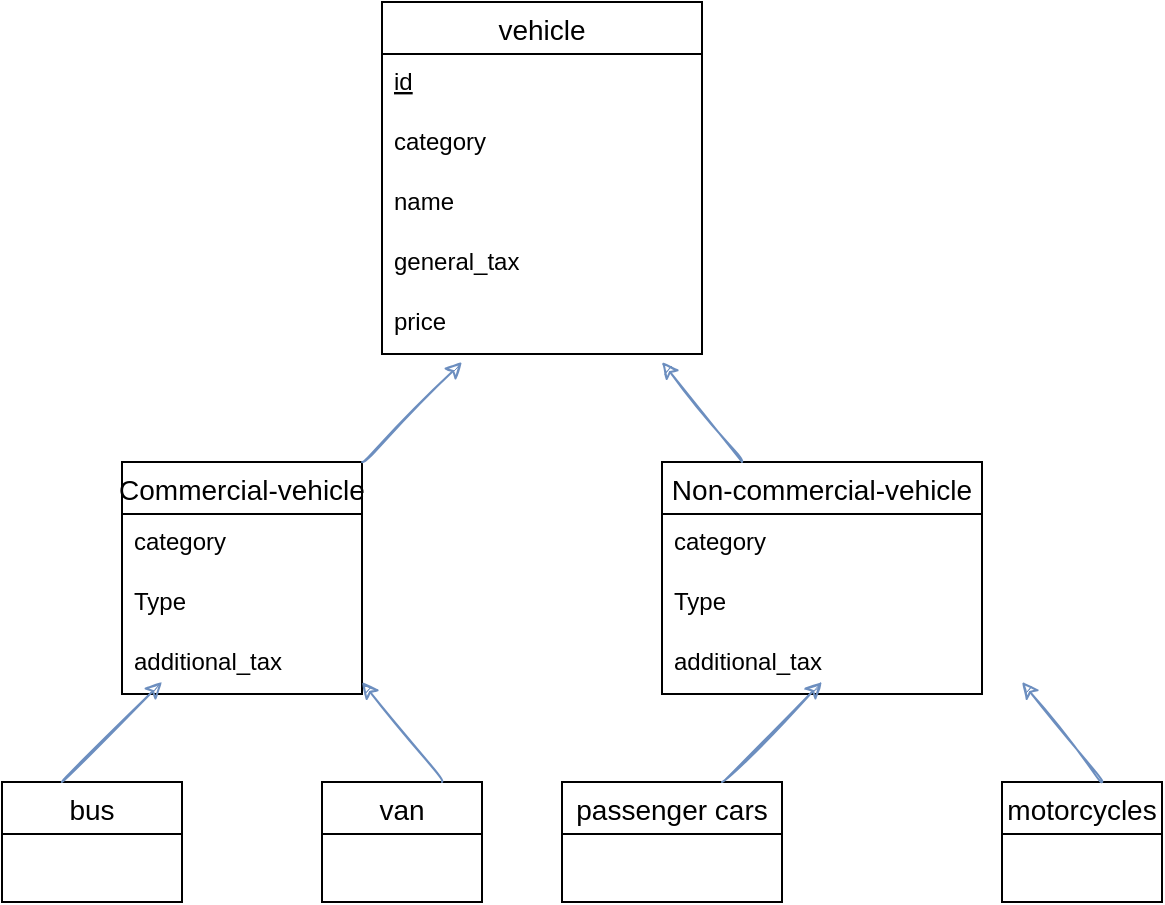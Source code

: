 <mxfile version="16.5.6" type="device"><diagram id="R2lEEEUBdFMjLlhIrx00" name="Page-1"><mxGraphModel dx="838" dy="524" grid="1" gridSize="10" guides="1" tooltips="1" connect="1" arrows="1" fold="1" page="1" pageScale="1" pageWidth="850" pageHeight="1100" math="0" shadow="0" extFonts="Permanent Marker^https://fonts.googleapis.com/css?family=Permanent+Marker"><root><mxCell id="0"/><mxCell id="1" parent="0"/><mxCell id="5L9cRJ78GTQF109aq-XD-1" value="vehicle" style="swimlane;fontStyle=0;childLayout=stackLayout;horizontal=1;startSize=26;horizontalStack=0;resizeParent=1;resizeParentMax=0;resizeLast=0;collapsible=1;marginBottom=0;align=center;fontSize=14;" parent="1" vertex="1"><mxGeometry x="270" y="160" width="160" height="176" as="geometry"/></mxCell><mxCell id="5L9cRJ78GTQF109aq-XD-18" value="id" style="text;strokeColor=none;fillColor=none;spacingLeft=4;spacingRight=4;overflow=hidden;rotatable=0;points=[[0,0.5],[1,0.5]];portConstraint=eastwest;fontSize=12;fontStyle=4" parent="5L9cRJ78GTQF109aq-XD-1" vertex="1"><mxGeometry y="26" width="160" height="30" as="geometry"/></mxCell><mxCell id="5L9cRJ78GTQF109aq-XD-2" value="category" style="text;strokeColor=none;fillColor=none;spacingLeft=4;spacingRight=4;overflow=hidden;rotatable=0;points=[[0,0.5],[1,0.5]];portConstraint=eastwest;fontSize=12;" parent="5L9cRJ78GTQF109aq-XD-1" vertex="1"><mxGeometry y="56" width="160" height="30" as="geometry"/></mxCell><mxCell id="5L9cRJ78GTQF109aq-XD-3" value="name" style="text;strokeColor=none;fillColor=none;spacingLeft=4;spacingRight=4;overflow=hidden;rotatable=0;points=[[0,0.5],[1,0.5]];portConstraint=eastwest;fontSize=12;" parent="5L9cRJ78GTQF109aq-XD-1" vertex="1"><mxGeometry y="86" width="160" height="30" as="geometry"/></mxCell><mxCell id="5L9cRJ78GTQF109aq-XD-4" value="general_tax" style="text;strokeColor=none;fillColor=none;spacingLeft=4;spacingRight=4;overflow=hidden;rotatable=0;points=[[0,0.5],[1,0.5]];portConstraint=eastwest;fontSize=12;" parent="5L9cRJ78GTQF109aq-XD-1" vertex="1"><mxGeometry y="116" width="160" height="30" as="geometry"/></mxCell><mxCell id="5L9cRJ78GTQF109aq-XD-6" value="price" style="text;strokeColor=none;fillColor=none;spacingLeft=4;spacingRight=4;overflow=hidden;rotatable=0;points=[[0,0.5],[1,0.5]];portConstraint=eastwest;fontSize=12;" parent="5L9cRJ78GTQF109aq-XD-1" vertex="1"><mxGeometry y="146" width="160" height="30" as="geometry"/></mxCell><mxCell id="5L9cRJ78GTQF109aq-XD-7" value="Commercial-vehicle" style="swimlane;fontStyle=0;childLayout=stackLayout;horizontal=1;startSize=26;horizontalStack=0;resizeParent=1;resizeParentMax=0;resizeLast=0;collapsible=1;marginBottom=0;align=center;fontSize=14;" parent="1" vertex="1"><mxGeometry x="140" y="390" width="120" height="116" as="geometry"/></mxCell><mxCell id="5L9cRJ78GTQF109aq-XD-9" value="category" style="text;strokeColor=none;fillColor=none;spacingLeft=4;spacingRight=4;overflow=hidden;rotatable=0;points=[[0,0.5],[1,0.5]];portConstraint=eastwest;fontSize=12;" parent="5L9cRJ78GTQF109aq-XD-7" vertex="1"><mxGeometry y="26" width="120" height="30" as="geometry"/></mxCell><mxCell id="5L9cRJ78GTQF109aq-XD-10" value="Type&#10;" style="text;strokeColor=none;fillColor=none;spacingLeft=4;spacingRight=4;overflow=hidden;rotatable=0;points=[[0,0.5],[1,0.5]];portConstraint=eastwest;fontSize=12;" parent="5L9cRJ78GTQF109aq-XD-7" vertex="1"><mxGeometry y="56" width="120" height="30" as="geometry"/></mxCell><mxCell id="5L9cRJ78GTQF109aq-XD-11" value="additional_tax" style="text;strokeColor=none;fillColor=none;spacingLeft=4;spacingRight=4;overflow=hidden;rotatable=0;points=[[0,0.5],[1,0.5]];portConstraint=eastwest;fontSize=12;" parent="5L9cRJ78GTQF109aq-XD-7" vertex="1"><mxGeometry y="86" width="120" height="30" as="geometry"/></mxCell><mxCell id="5L9cRJ78GTQF109aq-XD-12" value="Non-commercial-vehicle" style="swimlane;fontStyle=0;childLayout=stackLayout;horizontal=1;startSize=26;horizontalStack=0;resizeParent=1;resizeParentMax=0;resizeLast=0;collapsible=1;marginBottom=0;align=center;fontSize=14;" parent="1" vertex="1"><mxGeometry x="410" y="390" width="160" height="116" as="geometry"/></mxCell><mxCell id="5L9cRJ78GTQF109aq-XD-13" value="category" style="text;strokeColor=none;fillColor=none;spacingLeft=4;spacingRight=4;overflow=hidden;rotatable=0;points=[[0,0.5],[1,0.5]];portConstraint=eastwest;fontSize=12;" parent="5L9cRJ78GTQF109aq-XD-12" vertex="1"><mxGeometry y="26" width="160" height="30" as="geometry"/></mxCell><mxCell id="5L9cRJ78GTQF109aq-XD-32" value="Type&#10;" style="text;strokeColor=none;fillColor=none;spacingLeft=4;spacingRight=4;overflow=hidden;rotatable=0;points=[[0,0.5],[1,0.5]];portConstraint=eastwest;fontSize=12;" parent="5L9cRJ78GTQF109aq-XD-12" vertex="1"><mxGeometry y="56" width="160" height="30" as="geometry"/></mxCell><mxCell id="5L9cRJ78GTQF109aq-XD-15" value="additional_tax" style="text;strokeColor=none;fillColor=none;spacingLeft=4;spacingRight=4;overflow=hidden;rotatable=0;points=[[0,0.5],[1,0.5]];portConstraint=eastwest;fontSize=12;" parent="5L9cRJ78GTQF109aq-XD-12" vertex="1"><mxGeometry y="86" width="160" height="30" as="geometry"/></mxCell><mxCell id="5L9cRJ78GTQF109aq-XD-21" value="motorcycles" style="swimlane;fontStyle=0;childLayout=stackLayout;horizontal=1;startSize=26;horizontalStack=0;resizeParent=1;resizeParentMax=0;resizeLast=0;collapsible=1;marginBottom=0;align=center;fontSize=14;" parent="1" vertex="1"><mxGeometry x="580" y="550" width="80" height="60" as="geometry"/></mxCell><mxCell id="5L9cRJ78GTQF109aq-XD-25" value="bus" style="swimlane;fontStyle=0;childLayout=stackLayout;horizontal=1;startSize=26;horizontalStack=0;resizeParent=1;resizeParentMax=0;resizeLast=0;collapsible=1;marginBottom=0;align=center;fontSize=14;" parent="1" vertex="1"><mxGeometry x="80" y="550" width="90" height="60" as="geometry"/></mxCell><mxCell id="5L9cRJ78GTQF109aq-XD-26" value="van" style="swimlane;fontStyle=0;childLayout=stackLayout;horizontal=1;startSize=26;horizontalStack=0;resizeParent=1;resizeParentMax=0;resizeLast=0;collapsible=1;marginBottom=0;align=center;fontSize=14;" parent="1" vertex="1"><mxGeometry x="240" y="550" width="80" height="60" as="geometry"/></mxCell><mxCell id="5L9cRJ78GTQF109aq-XD-27" value="passenger cars" style="swimlane;fontStyle=0;childLayout=stackLayout;horizontal=1;startSize=26;horizontalStack=0;resizeParent=1;resizeParentMax=0;resizeLast=0;collapsible=1;marginBottom=0;align=center;fontSize=14;" parent="1" vertex="1"><mxGeometry x="360" y="550" width="110" height="60" as="geometry"/></mxCell><mxCell id="hONkg47rFpMgsYtW_yg--2" value="" style="endArrow=classic;html=1;sketch=1;curved=1;shadow=0;strokeColor=#6c8ebf;fillColor=#dae8fc;" edge="1" parent="1"><mxGeometry width="50" height="50" relative="1" as="geometry"><mxPoint x="260" y="390" as="sourcePoint"/><mxPoint x="310" y="340" as="targetPoint"/></mxGeometry></mxCell><mxCell id="hONkg47rFpMgsYtW_yg--3" value="" style="endArrow=classic;html=1;sketch=1;curved=1;shadow=0;strokeColor=#6c8ebf;fillColor=#dae8fc;exitX=0.25;exitY=0;exitDx=0;exitDy=0;" edge="1" parent="1" source="5L9cRJ78GTQF109aq-XD-12"><mxGeometry width="50" height="50" relative="1" as="geometry"><mxPoint x="440" y="380" as="sourcePoint"/><mxPoint x="410" y="340" as="targetPoint"/></mxGeometry></mxCell><mxCell id="hONkg47rFpMgsYtW_yg--4" value="" style="endArrow=classic;html=1;sketch=1;curved=1;shadow=0;strokeColor=#6c8ebf;fillColor=#dae8fc;" edge="1" parent="1"><mxGeometry width="50" height="50" relative="1" as="geometry"><mxPoint x="110" y="550" as="sourcePoint"/><mxPoint x="160" y="500" as="targetPoint"/></mxGeometry></mxCell><mxCell id="hONkg47rFpMgsYtW_yg--5" value="" style="endArrow=classic;html=1;sketch=1;curved=1;shadow=0;strokeColor=#6c8ebf;fillColor=#dae8fc;exitX=0.25;exitY=0;exitDx=0;exitDy=0;" edge="1" parent="1"><mxGeometry width="50" height="50" relative="1" as="geometry"><mxPoint x="300" y="550" as="sourcePoint"/><mxPoint x="260" y="500" as="targetPoint"/></mxGeometry></mxCell><mxCell id="hONkg47rFpMgsYtW_yg--6" value="" style="endArrow=classic;html=1;sketch=1;curved=1;shadow=0;strokeColor=#6c8ebf;fillColor=#dae8fc;" edge="1" parent="1"><mxGeometry width="50" height="50" relative="1" as="geometry"><mxPoint x="440" y="550" as="sourcePoint"/><mxPoint x="490" y="500" as="targetPoint"/></mxGeometry></mxCell><mxCell id="hONkg47rFpMgsYtW_yg--7" value="" style="endArrow=classic;html=1;sketch=1;curved=1;shadow=0;strokeColor=#6c8ebf;fillColor=#dae8fc;exitX=0.25;exitY=0;exitDx=0;exitDy=0;" edge="1" parent="1"><mxGeometry width="50" height="50" relative="1" as="geometry"><mxPoint x="630" y="550" as="sourcePoint"/><mxPoint x="590" y="500" as="targetPoint"/></mxGeometry></mxCell></root></mxGraphModel></diagram></mxfile>
